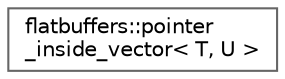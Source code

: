 digraph "Graphical Class Hierarchy"
{
 // LATEX_PDF_SIZE
  bgcolor="transparent";
  edge [fontname=Helvetica,fontsize=10,labelfontname=Helvetica,labelfontsize=10];
  node [fontname=Helvetica,fontsize=10,shape=box,height=0.2,width=0.4];
  rankdir="LR";
  Node0 [id="Node000000",label="flatbuffers::pointer\l_inside_vector\< T, U \>",height=0.2,width=0.4,color="grey40", fillcolor="white", style="filled",URL="$classflatbuffers_1_1pointer__inside__vector.html",tooltip=" "];
}
